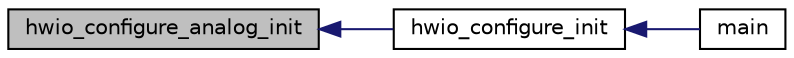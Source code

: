 digraph "hwio_configure_analog_init"
{
 // INTERACTIVE_SVG=YES
  edge [fontname="Helvetica",fontsize="10",labelfontname="Helvetica",labelfontsize="10"];
  node [fontname="Helvetica",fontsize="10",shape=record];
  rankdir="LR";
  Node1 [label="hwio_configure_analog_init",height=0.2,width=0.4,color="black", fillcolor="grey75", style="filled", fontcolor="black"];
  Node1 -> Node2 [dir="back",color="midnightblue",fontsize="10",style="solid",fontname="Helvetica"];
  Node2 [label="hwio_configure_init",height=0.2,width=0.4,color="black", fillcolor="white", style="filled",URL="$d5/de0/a00050.html#a335d9e8391450a8e88dd4852700d81b7",tooltip="Low level gpio/analog configuration. "];
  Node2 -> Node3 [dir="back",color="midnightblue",fontsize="10",style="solid",fontname="Helvetica"];
  Node3 [label="main",height=0.2,width=0.4,color="black", fillcolor="white", style="filled",URL="$d5/db6/a00042.html#a840291bc02cba5474a4cb46a9b9566fe",tooltip="System startup function. "];
}

